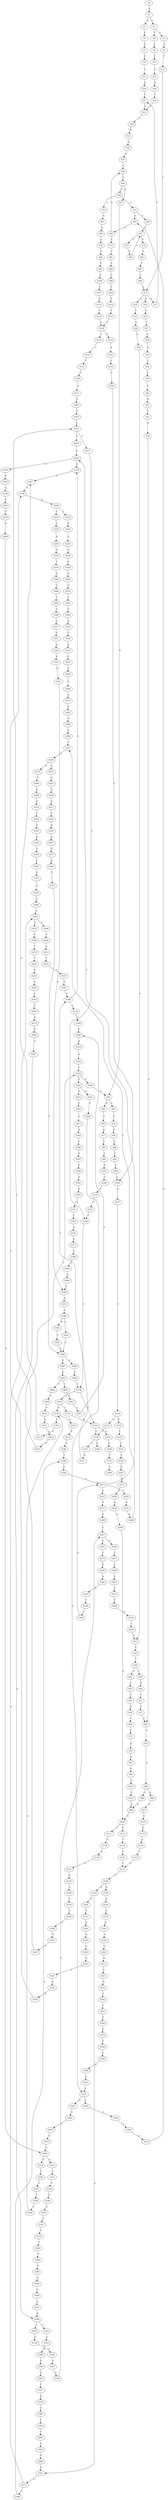 strict digraph  {
	S0 -> S1 [ label = C ];
	S1 -> S2 [ label = G ];
	S1 -> S3 [ label = C ];
	S2 -> S4 [ label = C ];
	S3 -> S5 [ label = C ];
	S3 -> S6 [ label = T ];
	S4 -> S7 [ label = T ];
	S5 -> S8 [ label = T ];
	S6 -> S9 [ label = T ];
	S7 -> S10 [ label = T ];
	S8 -> S11 [ label = T ];
	S9 -> S12 [ label = T ];
	S10 -> S13 [ label = C ];
	S11 -> S14 [ label = C ];
	S12 -> S15 [ label = C ];
	S13 -> S16 [ label = A ];
	S14 -> S17 [ label = A ];
	S14 -> S18 [ label = C ];
	S14 -> S19 [ label = G ];
	S15 -> S20 [ label = A ];
	S16 -> S21 [ label = T ];
	S17 -> S21 [ label = T ];
	S18 -> S22 [ label = T ];
	S19 -> S23 [ label = A ];
	S20 -> S24 [ label = T ];
	S21 -> S25 [ label = C ];
	S22 -> S26 [ label = G ];
	S23 -> S27 [ label = T ];
	S24 -> S25 [ label = C ];
	S25 -> S28 [ label = C ];
	S26 -> S29 [ label = T ];
	S27 -> S30 [ label = C ];
	S28 -> S31 [ label = A ];
	S29 -> S32 [ label = C ];
	S30 -> S33 [ label = G ];
	S31 -> S34 [ label = G ];
	S32 -> S35 [ label = C ];
	S33 -> S36 [ label = T ];
	S34 -> S37 [ label = A ];
	S35 -> S38 [ label = T ];
	S36 -> S39 [ label = T ];
	S37 -> S40 [ label = A ];
	S38 -> S41 [ label = A ];
	S38 -> S42 [ label = T ];
	S39 -> S43 [ label = T ];
	S40 -> S44 [ label = C ];
	S41 -> S45 [ label = C ];
	S42 -> S46 [ label = G ];
	S43 -> S47 [ label = G ];
	S44 -> S48 [ label = C ];
	S44 -> S49 [ label = A ];
	S45 -> S50 [ label = T ];
	S46 -> S51 [ label = T ];
	S47 -> S52 [ label = T ];
	S48 -> S53 [ label = A ];
	S48 -> S54 [ label = G ];
	S49 -> S55 [ label = G ];
	S50 -> S56 [ label = A ];
	S51 -> S57 [ label = A ];
	S52 -> S58 [ label = A ];
	S53 -> S59 [ label = G ];
	S53 -> S60 [ label = C ];
	S54 -> S61 [ label = G ];
	S55 -> S62 [ label = G ];
	S55 -> S63 [ label = C ];
	S56 -> S64 [ label = C ];
	S57 -> S65 [ label = G ];
	S58 -> S65 [ label = G ];
	S59 -> S66 [ label = A ];
	S60 -> S67 [ label = C ];
	S61 -> S68 [ label = A ];
	S62 -> S69 [ label = A ];
	S63 -> S70 [ label = C ];
	S64 -> S71 [ label = C ];
	S65 -> S72 [ label = G ];
	S66 -> S73 [ label = C ];
	S66 -> S40 [ label = A ];
	S67 -> S74 [ label = C ];
	S67 -> S75 [ label = A ];
	S68 -> S76 [ label = C ];
	S69 -> S77 [ label = A ];
	S70 -> S78 [ label = G ];
	S71 -> S79 [ label = A ];
	S72 -> S80 [ label = A ];
	S73 -> S81 [ label = T ];
	S74 -> S82 [ label = C ];
	S75 -> S83 [ label = C ];
	S76 -> S84 [ label = G ];
	S77 -> S85 [ label = T ];
	S78 -> S86 [ label = T ];
	S79 -> S87 [ label = G ];
	S80 -> S88 [ label = G ];
	S80 -> S89 [ label = A ];
	S81 -> S90 [ label = C ];
	S82 -> S91 [ label = T ];
	S83 -> S67 [ label = C ];
	S84 -> S92 [ label = C ];
	S85 -> S93 [ label = A ];
	S86 -> S94 [ label = C ];
	S87 -> S95 [ label = G ];
	S88 -> S96 [ label = A ];
	S89 -> S97 [ label = A ];
	S90 -> S98 [ label = C ];
	S91 -> S99 [ label = T ];
	S92 -> S100 [ label = C ];
	S93 -> S101 [ label = G ];
	S94 -> S102 [ label = C ];
	S95 -> S103 [ label = A ];
	S96 -> S104 [ label = G ];
	S97 -> S105 [ label = G ];
	S98 -> S106 [ label = C ];
	S99 -> S14 [ label = C ];
	S100 -> S107 [ label = C ];
	S101 -> S108 [ label = T ];
	S102 -> S109 [ label = T ];
	S103 -> S110 [ label = G ];
	S104 -> S111 [ label = T ];
	S104 -> S112 [ label = G ];
	S105 -> S113 [ label = G ];
	S106 -> S114 [ label = A ];
	S107 -> S115 [ label = A ];
	S108 -> S116 [ label = C ];
	S109 -> S117 [ label = C ];
	S110 -> S96 [ label = A ];
	S111 -> S118 [ label = C ];
	S112 -> S119 [ label = T ];
	S113 -> S120 [ label = T ];
	S114 -> S121 [ label = T ];
	S115 -> S122 [ label = T ];
	S116 -> S123 [ label = T ];
	S117 -> S124 [ label = T ];
	S118 -> S125 [ label = A ];
	S119 -> S126 [ label = C ];
	S120 -> S127 [ label = C ];
	S121 -> S128 [ label = C ];
	S122 -> S128 [ label = C ];
	S123 -> S129 [ label = C ];
	S124 -> S130 [ label = T ];
	S124 -> S131 [ label = G ];
	S125 -> S132 [ label = G ];
	S126 -> S133 [ label = C ];
	S127 -> S133 [ label = C ];
	S128 -> S134 [ label = T ];
	S128 -> S135 [ label = G ];
	S129 -> S136 [ label = T ];
	S130 -> S137 [ label = C ];
	S131 -> S138 [ label = T ];
	S132 -> S139 [ label = G ];
	S133 -> S140 [ label = C ];
	S134 -> S141 [ label = G ];
	S135 -> S142 [ label = T ];
	S136 -> S143 [ label = C ];
	S136 -> S144 [ label = G ];
	S137 -> S145 [ label = T ];
	S138 -> S146 [ label = A ];
	S138 -> S147 [ label = C ];
	S139 -> S148 [ label = A ];
	S140 -> S149 [ label = A ];
	S140 -> S150 [ label = G ];
	S141 -> S151 [ label = C ];
	S142 -> S152 [ label = C ];
	S143 -> S153 [ label = T ];
	S143 -> S154 [ label = G ];
	S144 -> S155 [ label = A ];
	S144 -> S138 [ label = T ];
	S145 -> S156 [ label = C ];
	S147 -> S157 [ label = G ];
	S148 -> S158 [ label = C ];
	S149 -> S159 [ label = G ];
	S150 -> S160 [ label = G ];
	S150 -> S161 [ label = A ];
	S151 -> S162 [ label = C ];
	S152 -> S163 [ label = C ];
	S153 -> S144 [ label = G ];
	S154 -> S164 [ label = A ];
	S154 -> S165 [ label = T ];
	S155 -> S166 [ label = G ];
	S156 -> S167 [ label = G ];
	S157 -> S168 [ label = T ];
	S158 -> S169 [ label = C ];
	S159 -> S170 [ label = A ];
	S160 -> S171 [ label = A ];
	S161 -> S172 [ label = A ];
	S162 -> S173 [ label = A ];
	S163 -> S109 [ label = T ];
	S164 -> S174 [ label = A ];
	S165 -> S175 [ label = G ];
	S166 -> S176 [ label = T ];
	S167 -> S177 [ label = G ];
	S168 -> S178 [ label = C ];
	S168 -> S179 [ label = G ];
	S169 -> S180 [ label = A ];
	S170 -> S181 [ label = G ];
	S171 -> S182 [ label = G ];
	S172 -> S183 [ label = A ];
	S172 -> S184 [ label = G ];
	S173 -> S185 [ label = G ];
	S174 -> S186 [ label = G ];
	S175 -> S187 [ label = G ];
	S176 -> S188 [ label = A ];
	S177 -> S189 [ label = A ];
	S178 -> S190 [ label = G ];
	S179 -> S187 [ label = G ];
	S180 -> S191 [ label = G ];
	S181 -> S192 [ label = C ];
	S182 -> S193 [ label = G ];
	S183 -> S194 [ label = G ];
	S183 -> S195 [ label = C ];
	S184 -> S196 [ label = T ];
	S185 -> S197 [ label = T ];
	S186 -> S196 [ label = T ];
	S187 -> S198 [ label = T ];
	S189 -> S199 [ label = G ];
	S190 -> S200 [ label = G ];
	S191 -> S201 [ label = T ];
	S192 -> S202 [ label = C ];
	S193 -> S203 [ label = C ];
	S194 -> S204 [ label = T ];
	S195 -> S205 [ label = C ];
	S196 -> S206 [ label = C ];
	S197 -> S207 [ label = C ];
	S198 -> S208 [ label = A ];
	S199 -> S209 [ label = A ];
	S200 -> S210 [ label = A ];
	S201 -> S207 [ label = C ];
	S202 -> S211 [ label = A ];
	S203 -> S212 [ label = G ];
	S204 -> S213 [ label = G ];
	S205 -> S214 [ label = C ];
	S206 -> S215 [ label = G ];
	S207 -> S216 [ label = G ];
	S207 -> S217 [ label = T ];
	S208 -> S218 [ label = T ];
	S208 -> S219 [ label = C ];
	S209 -> S104 [ label = G ];
	S210 -> S220 [ label = A ];
	S211 -> S221 [ label = C ];
	S212 -> S222 [ label = T ];
	S213 -> S223 [ label = T ];
	S214 -> S224 [ label = C ];
	S215 -> S225 [ label = C ];
	S215 -> S226 [ label = T ];
	S215 -> S227 [ label = A ];
	S216 -> S226 [ label = T ];
	S217 -> S129 [ label = C ];
	S218 -> S228 [ label = G ];
	S219 -> S229 [ label = C ];
	S220 -> S230 [ label = C ];
	S221 -> S231 [ label = G ];
	S222 -> S232 [ label = G ];
	S223 -> S233 [ label = C ];
	S224 -> S234 [ label = G ];
	S225 -> S235 [ label = G ];
	S226 -> S236 [ label = A ];
	S226 -> S179 [ label = G ];
	S227 -> S237 [ label = G ];
	S228 -> S238 [ label = A ];
	S229 -> S239 [ label = G ];
	S230 -> S240 [ label = A ];
	S230 -> S241 [ label = T ];
	S231 -> S242 [ label = G ];
	S232 -> S243 [ label = G ];
	S233 -> S244 [ label = G ];
	S234 -> S245 [ label = A ];
	S235 -> S246 [ label = G ];
	S236 -> S247 [ label = A ];
	S237 -> S248 [ label = G ];
	S238 -> S249 [ label = G ];
	S239 -> S250 [ label = G ];
	S240 -> S55 [ label = G ];
	S241 -> S251 [ label = G ];
	S241 -> S252 [ label = A ];
	S242 -> S253 [ label = T ];
	S243 -> S198 [ label = T ];
	S244 -> S168 [ label = T ];
	S245 -> S254 [ label = C ];
	S246 -> S255 [ label = C ];
	S247 -> S256 [ label = G ];
	S248 -> S257 [ label = T ];
	S249 -> S258 [ label = C ];
	S250 -> S259 [ label = T ];
	S251 -> S260 [ label = C ];
	S252 -> S261 [ label = C ];
	S253 -> S262 [ label = T ];
	S254 -> S263 [ label = T ];
	S255 -> S264 [ label = T ];
	S256 -> S265 [ label = A ];
	S257 -> S266 [ label = G ];
	S257 -> S267 [ label = A ];
	S258 -> S268 [ label = G ];
	S259 -> S269 [ label = G ];
	S260 -> S270 [ label = A ];
	S261 -> S271 [ label = A ];
	S262 -> S272 [ label = A ];
	S263 -> S273 [ label = A ];
	S264 -> S274 [ label = A ];
	S264 -> S275 [ label = G ];
	S265 -> S276 [ label = C ];
	S266 -> S277 [ label = T ];
	S267 -> S278 [ label = T ];
	S268 -> S279 [ label = G ];
	S269 -> S280 [ label = G ];
	S270 -> S281 [ label = G ];
	S270 -> S282 [ label = A ];
	S271 -> S283 [ label = A ];
	S272 -> S284 [ label = C ];
	S273 -> S285 [ label = G ];
	S274 -> S286 [ label = T ];
	S275 -> S287 [ label = G ];
	S276 -> S288 [ label = G ];
	S277 -> S289 [ label = C ];
	S278 -> S290 [ label = A ];
	S279 -> S291 [ label = T ];
	S280 -> S292 [ label = T ];
	S281 -> S293 [ label = A ];
	S282 -> S294 [ label = C ];
	S283 -> S295 [ label = C ];
	S284 -> S296 [ label = T ];
	S285 -> S297 [ label = A ];
	S286 -> S298 [ label = A ];
	S287 -> S299 [ label = A ];
	S288 -> S300 [ label = G ];
	S289 -> S301 [ label = C ];
	S290 -> S302 [ label = A ];
	S291 -> S303 [ label = C ];
	S292 -> S304 [ label = T ];
	S293 -> S305 [ label = C ];
	S294 -> S306 [ label = C ];
	S295 -> S307 [ label = G ];
	S296 -> S308 [ label = G ];
	S297 -> S309 [ label = A ];
	S298 -> S310 [ label = G ];
	S299 -> S311 [ label = A ];
	S300 -> S312 [ label = C ];
	S300 -> S313 [ label = A ];
	S301 -> S314 [ label = C ];
	S302 -> S315 [ label = G ];
	S303 -> S316 [ label = G ];
	S304 -> S317 [ label = A ];
	S305 -> S318 [ label = G ];
	S306 -> S319 [ label = A ];
	S307 -> S320 [ label = A ];
	S308 -> S321 [ label = C ];
	S309 -> S322 [ label = T ];
	S309 -> S323 [ label = C ];
	S310 -> S324 [ label = T ];
	S311 -> S325 [ label = T ];
	S312 -> S326 [ label = T ];
	S313 -> S327 [ label = C ];
	S314 -> S328 [ label = T ];
	S315 -> S329 [ label = T ];
	S316 -> S330 [ label = C ];
	S317 -> S331 [ label = G ];
	S318 -> S300 [ label = G ];
	S319 -> S59 [ label = G ];
	S320 -> S332 [ label = A ];
	S321 -> S270 [ label = A ];
	S322 -> S333 [ label = C ];
	S323 -> S334 [ label = G ];
	S324 -> S335 [ label = A ];
	S325 -> S336 [ label = G ];
	S326 -> S337 [ label = C ];
	S327 -> S338 [ label = A ];
	S328 -> S339 [ label = G ];
	S329 -> S340 [ label = C ];
	S330 -> S341 [ label = A ];
	S331 -> S342 [ label = A ];
	S332 -> S343 [ label = A ];
	S333 -> S344 [ label = G ];
	S334 -> S345 [ label = A ];
	S335 -> S346 [ label = G ];
	S336 -> S347 [ label = G ];
	S337 -> S348 [ label = T ];
	S338 -> S349 [ label = C ];
	S339 -> S350 [ label = T ];
	S340 -> S215 [ label = G ];
	S341 -> S351 [ label = C ];
	S342 -> S352 [ label = A ];
	S343 -> S353 [ label = A ];
	S344 -> S354 [ label = G ];
	S345 -> S355 [ label = G ];
	S346 -> S356 [ label = C ];
	S347 -> S357 [ label = G ];
	S348 -> S358 [ label = C ];
	S349 -> S359 [ label = A ];
	S350 -> S32 [ label = C ];
	S351 -> S360 [ label = G ];
	S352 -> S361 [ label = G ];
	S353 -> S362 [ label = C ];
	S354 -> S363 [ label = G ];
	S355 -> S364 [ label = G ];
	S356 -> S365 [ label = C ];
	S357 -> S366 [ label = G ];
	S358 -> S154 [ label = G ];
	S359 -> S367 [ label = C ];
	S360 -> S368 [ label = C ];
	S361 -> S369 [ label = G ];
	S362 -> S370 [ label = A ];
	S363 -> S371 [ label = T ];
	S364 -> S257 [ label = T ];
	S365 -> S372 [ label = G ];
	S366 -> S373 [ label = T ];
	S367 -> S374 [ label = C ];
	S368 -> S375 [ label = G ];
	S369 -> S376 [ label = G ];
	S370 -> S377 [ label = G ];
	S371 -> S378 [ label = A ];
	S372 -> S379 [ label = A ];
	S373 -> S380 [ label = C ];
	S374 -> S381 [ label = T ];
	S375 -> S382 [ label = C ];
	S376 -> S383 [ label = G ];
	S377 -> S384 [ label = A ];
	S378 -> S385 [ label = T ];
	S379 -> S386 [ label = A ];
	S380 -> S387 [ label = C ];
	S380 -> S388 [ label = T ];
	S381 -> S389 [ label = C ];
	S382 -> S390 [ label = G ];
	S383 -> S391 [ label = T ];
	S383 -> S392 [ label = G ];
	S384 -> S393 [ label = A ];
	S385 -> S394 [ label = C ];
	S386 -> S183 [ label = A ];
	S387 -> S395 [ label = G ];
	S388 -> S396 [ label = C ];
	S389 -> S397 [ label = T ];
	S390 -> S398 [ label = G ];
	S391 -> S380 [ label = C ];
	S392 -> S399 [ label = T ];
	S393 -> S400 [ label = G ];
	S394 -> S401 [ label = C ];
	S395 -> S402 [ label = C ];
	S395 -> S403 [ label = T ];
	S396 -> S136 [ label = T ];
	S397 -> S404 [ label = A ];
	S398 -> S255 [ label = C ];
	S399 -> S380 [ label = C ];
	S400 -> S369 [ label = G ];
	S401 -> S405 [ label = C ];
	S402 -> S406 [ label = C ];
	S403 -> S407 [ label = C ];
	S404 -> S408 [ label = G ];
	S405 -> S409 [ label = G ];
	S406 -> S410 [ label = G ];
	S407 -> S411 [ label = G ];
	S408 -> S412 [ label = A ];
	S409 -> S161 [ label = A ];
	S410 -> S413 [ label = G ];
	S411 -> S200 [ label = G ];
	S412 -> S309 [ label = A ];
	S413 -> S414 [ label = A ];
	S414 -> S415 [ label = A ];
	S415 -> S230 [ label = C ];
}
